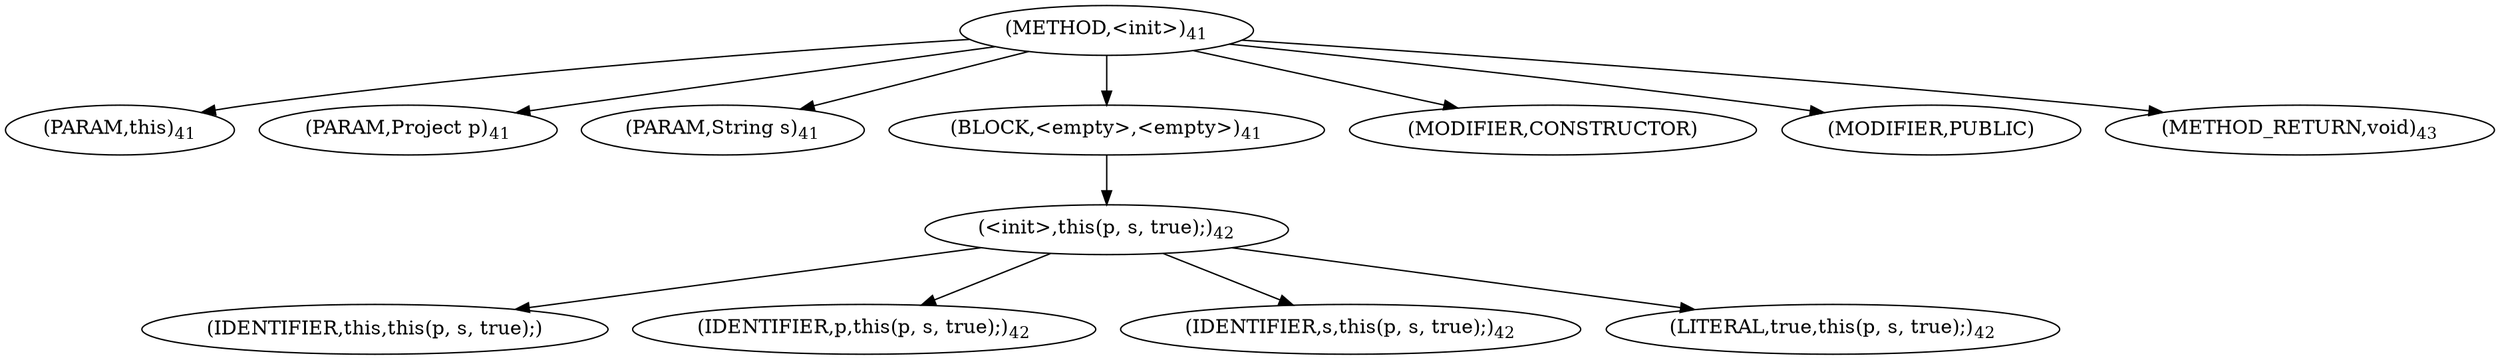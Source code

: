 digraph "&lt;init&gt;" {  
"32" [label = <(METHOD,&lt;init&gt;)<SUB>41</SUB>> ]
"4" [label = <(PARAM,this)<SUB>41</SUB>> ]
"33" [label = <(PARAM,Project p)<SUB>41</SUB>> ]
"34" [label = <(PARAM,String s)<SUB>41</SUB>> ]
"35" [label = <(BLOCK,&lt;empty&gt;,&lt;empty&gt;)<SUB>41</SUB>> ]
"36" [label = <(&lt;init&gt;,this(p, s, true);)<SUB>42</SUB>> ]
"3" [label = <(IDENTIFIER,this,this(p, s, true);)> ]
"37" [label = <(IDENTIFIER,p,this(p, s, true);)<SUB>42</SUB>> ]
"38" [label = <(IDENTIFIER,s,this(p, s, true);)<SUB>42</SUB>> ]
"39" [label = <(LITERAL,true,this(p, s, true);)<SUB>42</SUB>> ]
"40" [label = <(MODIFIER,CONSTRUCTOR)> ]
"41" [label = <(MODIFIER,PUBLIC)> ]
"42" [label = <(METHOD_RETURN,void)<SUB>43</SUB>> ]
  "32" -> "4" 
  "32" -> "33" 
  "32" -> "34" 
  "32" -> "35" 
  "32" -> "40" 
  "32" -> "41" 
  "32" -> "42" 
  "35" -> "36" 
  "36" -> "3" 
  "36" -> "37" 
  "36" -> "38" 
  "36" -> "39" 
}
